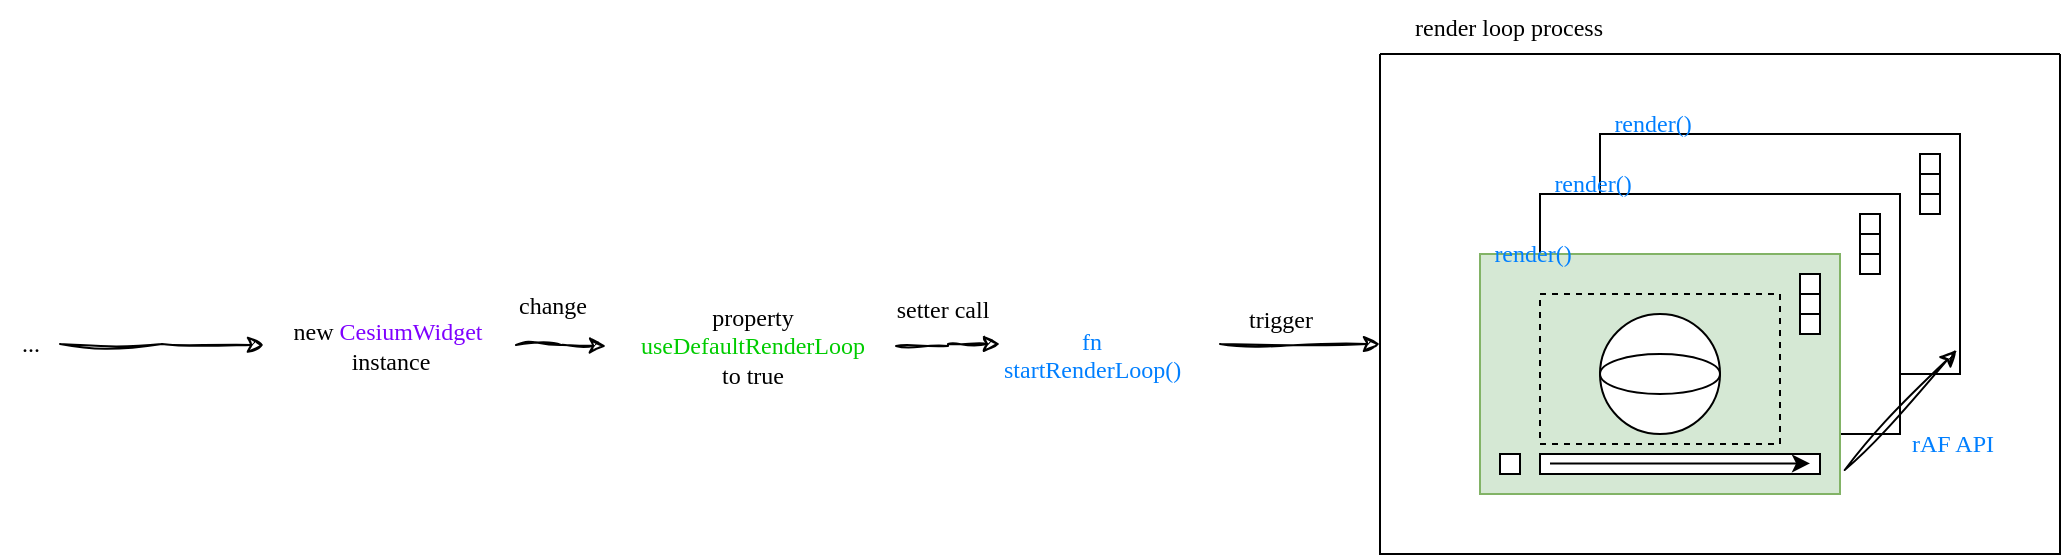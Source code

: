<mxfile version="24.1.0" type="device">
  <diagram id="CJxioFRpOExDyL8T32NF" name="第 1 页">
    <mxGraphModel dx="1789" dy="606" grid="0" gridSize="10" guides="1" tooltips="1" connect="1" arrows="1" fold="1" page="0" pageScale="1" pageWidth="827" pageHeight="1169" math="0" shadow="0">
      <root>
        <mxCell id="0" />
        <mxCell id="1" parent="0" />
        <mxCell id="XGU3mhsUJ1ktwW29gm3S-37" style="edgeStyle=orthogonalEdgeStyle;rounded=0;orthogonalLoop=1;jettySize=auto;html=1;entryX=0;entryY=0.5;entryDx=0;entryDy=0;sketch=1;curveFitting=1;jiggle=2;" parent="1" source="XGU3mhsUJ1ktwW29gm3S-26" target="XGU3mhsUJ1ktwW29gm3S-29" edge="1">
          <mxGeometry relative="1" as="geometry" />
        </mxCell>
        <mxCell id="XGU3mhsUJ1ktwW29gm3S-26" value="&lt;font face=&quot;Comic Sans MS&quot;&gt;property&lt;/font&gt;&lt;br&gt;&lt;div&gt;&lt;font color=&quot;#00cc00&quot; face=&quot;Comic Sans MS&quot;&gt;useDefaultRenderLoop&lt;/font&gt;&lt;div&gt;&lt;font face=&quot;Comic Sans MS&quot;&gt;to true&lt;/font&gt;&lt;/div&gt;&lt;/div&gt;" style="text;html=1;align=center;verticalAlign=middle;resizable=0;points=[];autosize=1;strokeColor=none;fillColor=none;" parent="1" vertex="1">
          <mxGeometry x="-157" y="287" width="145" height="58" as="geometry" />
        </mxCell>
        <mxCell id="XGU3mhsUJ1ktwW29gm3S-27" value="" style="swimlane;startSize=0;rounded=0;glass=0;shadow=0;swimlaneLine=1;" parent="1" vertex="1">
          <mxGeometry x="230" y="170" width="340" height="250" as="geometry">
            <mxRectangle x="420" y="60" width="50" height="40" as="alternateBounds" />
          </mxGeometry>
        </mxCell>
        <mxCell id="-csEgPG5xFllc0H3XNbd-17" value="" style="group" vertex="1" connectable="0" parent="XGU3mhsUJ1ktwW29gm3S-27">
          <mxGeometry x="40" y="20" width="278" height="200" as="geometry" />
        </mxCell>
        <mxCell id="XGU3mhsUJ1ktwW29gm3S-2" value="" style="rounded=0;whiteSpace=wrap;html=1;" parent="-csEgPG5xFllc0H3XNbd-17" vertex="1">
          <mxGeometry x="70" y="20" width="180" height="120" as="geometry" />
        </mxCell>
        <mxCell id="XGU3mhsUJ1ktwW29gm3S-3" value="" style="rounded=0;whiteSpace=wrap;html=1;" parent="-csEgPG5xFllc0H3XNbd-17" vertex="1">
          <mxGeometry x="40" y="50" width="180" height="120" as="geometry" />
        </mxCell>
        <mxCell id="XGU3mhsUJ1ktwW29gm3S-12" value="" style="rounded=0;whiteSpace=wrap;html=1;" parent="-csEgPG5xFllc0H3XNbd-17" vertex="1">
          <mxGeometry x="200" y="60" width="10" height="10" as="geometry" />
        </mxCell>
        <mxCell id="XGU3mhsUJ1ktwW29gm3S-14" value="" style="rounded=0;whiteSpace=wrap;html=1;" parent="-csEgPG5xFllc0H3XNbd-17" vertex="1">
          <mxGeometry x="200" y="70" width="10" height="10" as="geometry" />
        </mxCell>
        <mxCell id="XGU3mhsUJ1ktwW29gm3S-15" value="" style="rounded=0;whiteSpace=wrap;html=1;" parent="-csEgPG5xFllc0H3XNbd-17" vertex="1">
          <mxGeometry x="200" y="80" width="10" height="10" as="geometry" />
        </mxCell>
        <mxCell id="XGU3mhsUJ1ktwW29gm3S-16" value="" style="rounded=0;whiteSpace=wrap;html=1;" parent="-csEgPG5xFllc0H3XNbd-17" vertex="1">
          <mxGeometry x="230" y="30" width="10" height="10" as="geometry" />
        </mxCell>
        <mxCell id="XGU3mhsUJ1ktwW29gm3S-17" value="" style="rounded=0;whiteSpace=wrap;html=1;" parent="-csEgPG5xFllc0H3XNbd-17" vertex="1">
          <mxGeometry x="230" y="40" width="10" height="10" as="geometry" />
        </mxCell>
        <mxCell id="XGU3mhsUJ1ktwW29gm3S-18" value="" style="rounded=0;whiteSpace=wrap;html=1;" parent="-csEgPG5xFllc0H3XNbd-17" vertex="1">
          <mxGeometry x="230" y="50" width="10" height="10" as="geometry" />
        </mxCell>
        <mxCell id="XGU3mhsUJ1ktwW29gm3S-24" value="" style="group;fillColor=#d5e8d4;strokeColor=#82b366;container=0;" parent="-csEgPG5xFllc0H3XNbd-17" vertex="1" connectable="0">
          <mxGeometry x="10" y="80" width="180" height="120" as="geometry" />
        </mxCell>
        <mxCell id="XGU3mhsUJ1ktwW29gm3S-4" value="" style="rounded=0;whiteSpace=wrap;html=1;container=0;fillColor=#d5e8d4;strokeColor=#82b366;" parent="-csEgPG5xFllc0H3XNbd-17" vertex="1">
          <mxGeometry x="10" y="80" width="180" height="120" as="geometry" />
        </mxCell>
        <mxCell id="XGU3mhsUJ1ktwW29gm3S-5" value="" style="ellipse;whiteSpace=wrap;html=1;aspect=fixed;container=0;" parent="-csEgPG5xFllc0H3XNbd-17" vertex="1">
          <mxGeometry x="70" y="110" width="60" height="60" as="geometry" />
        </mxCell>
        <mxCell id="XGU3mhsUJ1ktwW29gm3S-6" value="" style="rounded=0;whiteSpace=wrap;html=1;container=0;" parent="-csEgPG5xFllc0H3XNbd-17" vertex="1">
          <mxGeometry x="20" y="180" width="10" height="10" as="geometry" />
        </mxCell>
        <mxCell id="XGU3mhsUJ1ktwW29gm3S-7" value="" style="rounded=0;whiteSpace=wrap;html=1;container=0;" parent="-csEgPG5xFllc0H3XNbd-17" vertex="1">
          <mxGeometry x="40" y="180" width="140" height="10" as="geometry" />
        </mxCell>
        <mxCell id="XGU3mhsUJ1ktwW29gm3S-9" value="" style="rounded=0;whiteSpace=wrap;html=1;container=0;" parent="-csEgPG5xFllc0H3XNbd-17" vertex="1">
          <mxGeometry x="170" y="90" width="10" height="10" as="geometry" />
        </mxCell>
        <mxCell id="XGU3mhsUJ1ktwW29gm3S-10" value="" style="rounded=0;whiteSpace=wrap;html=1;container=0;" parent="-csEgPG5xFllc0H3XNbd-17" vertex="1">
          <mxGeometry x="170" y="100" width="10" height="10" as="geometry" />
        </mxCell>
        <mxCell id="XGU3mhsUJ1ktwW29gm3S-11" value="" style="rounded=0;whiteSpace=wrap;html=1;container=0;" parent="-csEgPG5xFllc0H3XNbd-17" vertex="1">
          <mxGeometry x="170" y="110" width="10" height="10" as="geometry" />
        </mxCell>
        <mxCell id="XGU3mhsUJ1ktwW29gm3S-19" value="" style="rounded=0;whiteSpace=wrap;html=1;fillColor=none;dashed=1;container=0;" parent="-csEgPG5xFllc0H3XNbd-17" vertex="1">
          <mxGeometry x="40" y="100" width="120" height="75" as="geometry" />
        </mxCell>
        <mxCell id="XGU3mhsUJ1ktwW29gm3S-22" value="" style="endArrow=classic;html=1;rounded=0;" parent="-csEgPG5xFllc0H3XNbd-17" edge="1">
          <mxGeometry width="50" height="50" relative="1" as="geometry">
            <mxPoint x="45" y="184.71" as="sourcePoint" />
            <mxPoint x="175" y="184.71" as="targetPoint" />
          </mxGeometry>
        </mxCell>
        <mxCell id="XGU3mhsUJ1ktwW29gm3S-23" value="" style="ellipse;whiteSpace=wrap;html=1;container=0;" parent="-csEgPG5xFllc0H3XNbd-17" vertex="1">
          <mxGeometry x="70" y="130" width="60" height="20" as="geometry" />
        </mxCell>
        <mxCell id="XGU3mhsUJ1ktwW29gm3S-31" value="" style="endArrow=classic;html=1;rounded=0;flowAnimation=0;sketch=1;curveFitting=1;jiggle=2;jumpStyle=none;entryX=0.99;entryY=0.9;entryDx=0;entryDy=0;exitX=1.013;exitY=0.9;exitDx=0;exitDy=0;exitPerimeter=0;entryPerimeter=0;" parent="-csEgPG5xFllc0H3XNbd-17" source="XGU3mhsUJ1ktwW29gm3S-4" target="XGU3mhsUJ1ktwW29gm3S-2" edge="1">
          <mxGeometry width="50" height="50" relative="1" as="geometry">
            <mxPoint x="190" y="200" as="sourcePoint" />
            <mxPoint x="240" y="150" as="targetPoint" />
          </mxGeometry>
        </mxCell>
        <mxCell id="XGU3mhsUJ1ktwW29gm3S-49" value="&lt;font color=&quot;#007fff&quot; face=&quot;Comic Sans MS&quot;&gt;render()&lt;/font&gt;" style="text;html=1;align=center;verticalAlign=middle;resizable=0;points=[];autosize=1;strokeColor=none;fillColor=none;fontFamily=Architects Daughter;fontSource=https%3A%2F%2Ffonts.googleapis.com%2Fcss%3Ffamily%3DArchitects%2BDaughter;" parent="-csEgPG5xFllc0H3XNbd-17" vertex="1">
          <mxGeometry x="3" y="66" width="65" height="28" as="geometry" />
        </mxCell>
        <mxCell id="XGU3mhsUJ1ktwW29gm3S-51" value="&lt;font color=&quot;#007fff&quot; face=&quot;Comic Sans MS&quot;&gt;render()&lt;/font&gt;" style="text;html=1;align=center;verticalAlign=middle;resizable=0;points=[];autosize=1;strokeColor=none;fillColor=none;fontFamily=Architects Daughter;fontSource=https%3A%2F%2Ffonts.googleapis.com%2Fcss%3Ffamily%3DArchitects%2BDaughter;" parent="-csEgPG5xFllc0H3XNbd-17" vertex="1">
          <mxGeometry x="63" y="1" width="65" height="28" as="geometry" />
        </mxCell>
        <mxCell id="XGU3mhsUJ1ktwW29gm3S-50" value="&lt;font color=&quot;#007fff&quot; face=&quot;Comic Sans MS&quot;&gt;render()&lt;/font&gt;" style="text;html=1;align=center;verticalAlign=middle;resizable=0;points=[];autosize=1;strokeColor=none;fillColor=none;fontFamily=Architects Daughter;fontSource=https%3A%2F%2Ffonts.googleapis.com%2Fcss%3Ffamily%3DArchitects%2BDaughter;" parent="-csEgPG5xFllc0H3XNbd-17" vertex="1">
          <mxGeometry x="33" y="31" width="65" height="28" as="geometry" />
        </mxCell>
        <mxCell id="XGU3mhsUJ1ktwW29gm3S-48" value="&lt;font color=&quot;#007fff&quot; face=&quot;Comic Sans MS&quot;&gt;rAF API&lt;/font&gt;" style="text;html=1;align=center;verticalAlign=middle;resizable=0;points=[];autosize=1;strokeColor=none;fillColor=none;fontFamily=Architects Daughter;fontSource=https%3A%2F%2Ffonts.googleapis.com%2Fcss%3Ffamily%3DArchitects%2BDaughter;" parent="-csEgPG5xFllc0H3XNbd-17" vertex="1">
          <mxGeometry x="213" y="161" width="65" height="28" as="geometry" />
        </mxCell>
        <mxCell id="XGU3mhsUJ1ktwW29gm3S-29" value="             fn&#xa;startRenderLoop()" style="text;whiteSpace=wrap;fontFamily=Comic Sans MS;fontColor=#007FFF;" parent="1" vertex="1">
          <mxGeometry x="40" y="300" width="110" height="30" as="geometry" />
        </mxCell>
        <mxCell id="XGU3mhsUJ1ktwW29gm3S-30" value="&lt;font face=&quot;Comic Sans MS&quot;&gt;render loop process&lt;/font&gt;" style="text;html=1;align=center;verticalAlign=middle;resizable=0;points=[];autosize=1;strokeColor=none;fillColor=none;" parent="1" vertex="1">
          <mxGeometry x="230" y="143" width="128" height="27" as="geometry" />
        </mxCell>
        <mxCell id="XGU3mhsUJ1ktwW29gm3S-33" style="edgeStyle=orthogonalEdgeStyle;rounded=0;orthogonalLoop=1;jettySize=auto;html=1;exitX=1;exitY=0.5;exitDx=0;exitDy=0;entryX=0;entryY=0.58;entryDx=0;entryDy=0;entryPerimeter=0;sketch=1;curveFitting=1;jiggle=2;" parent="1" source="XGU3mhsUJ1ktwW29gm3S-29" target="XGU3mhsUJ1ktwW29gm3S-27" edge="1">
          <mxGeometry relative="1" as="geometry" />
        </mxCell>
        <mxCell id="XGU3mhsUJ1ktwW29gm3S-34" value="&lt;font face=&quot;Comic Sans MS&quot;&gt;trigger&lt;/font&gt;" style="text;html=1;align=center;verticalAlign=middle;resizable=0;points=[];autosize=1;strokeColor=none;fillColor=none;" parent="1" vertex="1">
          <mxGeometry x="150" y="288" width="60" height="30" as="geometry" />
        </mxCell>
        <mxCell id="XGU3mhsUJ1ktwW29gm3S-36" style="edgeStyle=orthogonalEdgeStyle;rounded=0;orthogonalLoop=1;jettySize=auto;html=1;sketch=1;curveFitting=1;jiggle=2;" parent="1" source="XGU3mhsUJ1ktwW29gm3S-35" target="XGU3mhsUJ1ktwW29gm3S-26" edge="1">
          <mxGeometry relative="1" as="geometry" />
        </mxCell>
        <mxCell id="XGU3mhsUJ1ktwW29gm3S-35" value="&lt;font face=&quot;Comic Sans MS&quot;&gt;new &lt;font color=&quot;#7f00ff&quot;&gt;CesiumWidget&lt;/font&gt;&amp;nbsp;&lt;/font&gt;&lt;div&gt;&lt;font face=&quot;Comic Sans MS&quot;&gt;instance&lt;/font&gt;&lt;/div&gt;" style="text;html=1;align=center;verticalAlign=middle;resizable=0;points=[];autosize=1;strokeColor=none;fillColor=none;" parent="1" vertex="1">
          <mxGeometry x="-328" y="294" width="126" height="43" as="geometry" />
        </mxCell>
        <mxCell id="XGU3mhsUJ1ktwW29gm3S-47" style="edgeStyle=orthogonalEdgeStyle;rounded=0;sketch=1;hachureGap=4;jiggle=2;curveFitting=1;orthogonalLoop=1;jettySize=auto;html=1;fontFamily=Architects Daughter;fontSource=https%3A%2F%2Ffonts.googleapis.com%2Fcss%3Ffamily%3DArchitects%2BDaughter;" parent="1" source="XGU3mhsUJ1ktwW29gm3S-45" target="XGU3mhsUJ1ktwW29gm3S-35" edge="1">
          <mxGeometry relative="1" as="geometry" />
        </mxCell>
        <mxCell id="XGU3mhsUJ1ktwW29gm3S-45" value="&lt;font face=&quot;Comic Sans MS&quot;&gt;...&lt;/font&gt;" style="text;html=1;align=center;verticalAlign=middle;resizable=0;points=[];autosize=1;strokeColor=none;fillColor=none;" parent="1" vertex="1">
          <mxGeometry x="-460" y="300" width="30" height="30" as="geometry" />
        </mxCell>
        <mxCell id="-csEgPG5xFllc0H3XNbd-19" value="&lt;span style=&quot;font-family: &amp;quot;Comic Sans MS&amp;quot;;&quot;&gt;change&lt;/span&gt;" style="text;html=1;align=center;verticalAlign=middle;resizable=0;points=[];autosize=1;strokeColor=none;fillColor=none;fontFamily=Architects Daughter;fontSource=https%3A%2F%2Ffonts.googleapis.com%2Fcss%3Ffamily%3DArchitects%2BDaughter;" vertex="1" parent="1">
          <mxGeometry x="-212" y="282" width="56" height="28" as="geometry" />
        </mxCell>
        <mxCell id="-csEgPG5xFllc0H3XNbd-20" value="&lt;font face=&quot;Comic Sans MS&quot;&gt;setter call&lt;/font&gt;" style="text;html=1;align=center;verticalAlign=middle;resizable=0;points=[];autosize=1;strokeColor=none;fillColor=none;fontFamily=Architects Daughter;fontSource=https%3A%2F%2Ffonts.googleapis.com%2Fcss%3Ffamily%3DArchitects%2BDaughter;" vertex="1" parent="1">
          <mxGeometry x="-28" y="284" width="77" height="28" as="geometry" />
        </mxCell>
      </root>
    </mxGraphModel>
  </diagram>
</mxfile>
